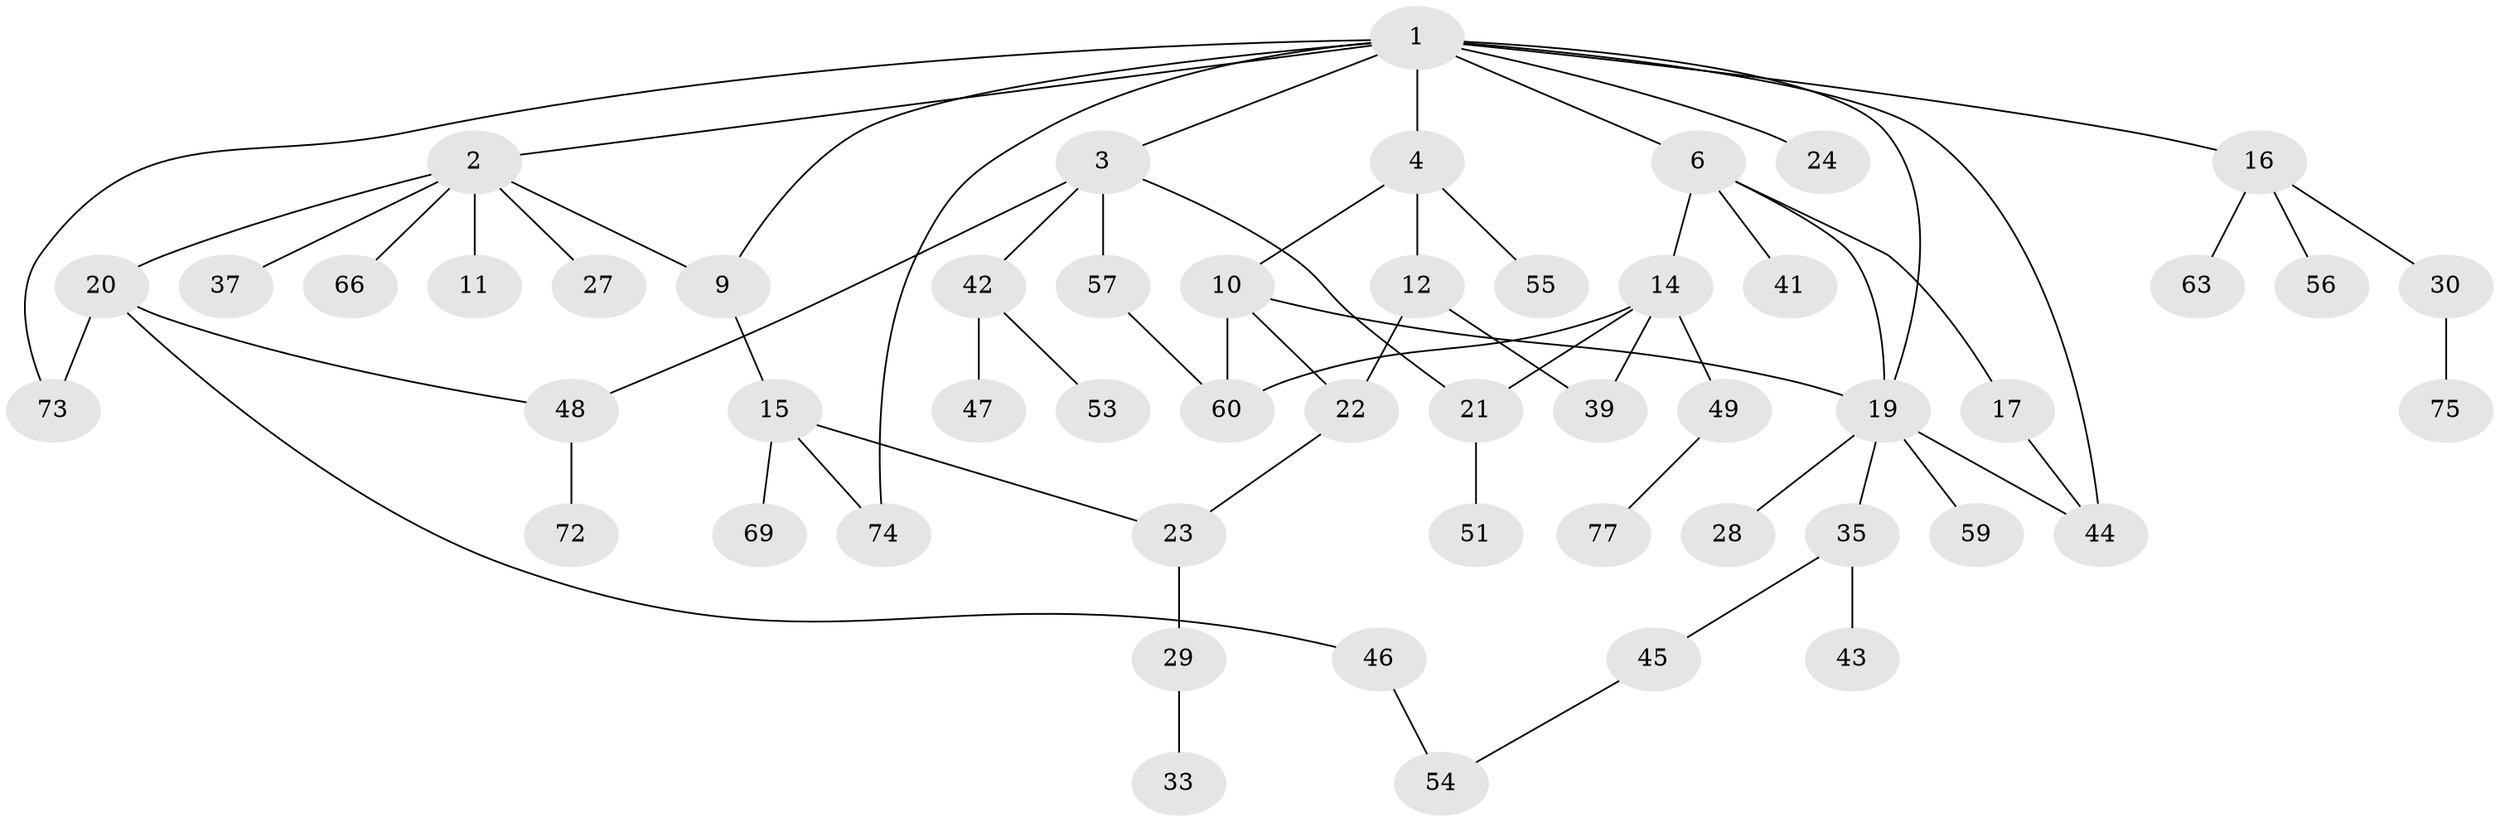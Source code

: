 // original degree distribution, {8: 0.01282051282051282, 7: 0.01282051282051282, 3: 0.1794871794871795, 2: 0.3076923076923077, 5: 0.0641025641025641, 4: 0.08974358974358974, 1: 0.3333333333333333}
// Generated by graph-tools (version 1.1) at 2025/41/03/06/25 10:41:27]
// undirected, 52 vertices, 66 edges
graph export_dot {
graph [start="1"]
  node [color=gray90,style=filled];
  1 [super="+5"];
  2 [super="+7"];
  3 [super="+13"];
  4 [super="+8"];
  6;
  9;
  10 [super="+38"];
  11 [super="+25"];
  12 [super="+70"];
  14 [super="+34"];
  15 [super="+18"];
  16 [super="+40"];
  17 [super="+78"];
  19 [super="+31"];
  20 [super="+26"];
  21 [super="+61"];
  22 [super="+32"];
  23;
  24 [super="+65"];
  27;
  28;
  29 [super="+36"];
  30 [super="+62"];
  33;
  35 [super="+52"];
  37;
  39;
  41 [super="+71"];
  42;
  43 [super="+64"];
  44;
  45;
  46;
  47 [super="+58"];
  48 [super="+50"];
  49;
  51;
  53;
  54 [super="+68"];
  55;
  56;
  57;
  59;
  60 [super="+67"];
  63;
  66;
  69;
  72 [super="+76"];
  73;
  74;
  75;
  77;
  1 -- 2;
  1 -- 3;
  1 -- 4;
  1 -- 6;
  1 -- 16;
  1 -- 24;
  1 -- 44;
  1 -- 19;
  1 -- 73;
  1 -- 74;
  1 -- 9;
  2 -- 9;
  2 -- 11;
  2 -- 27;
  2 -- 37;
  2 -- 66;
  2 -- 20;
  3 -- 42;
  3 -- 48;
  3 -- 57;
  3 -- 21;
  4 -- 10;
  4 -- 12;
  4 -- 55;
  6 -- 14;
  6 -- 17;
  6 -- 19;
  6 -- 41;
  9 -- 15;
  10 -- 22;
  10 -- 19;
  10 -- 60;
  12 -- 39;
  12 -- 22;
  14 -- 21;
  14 -- 39;
  14 -- 49;
  14 -- 60;
  15 -- 23;
  15 -- 74;
  15 -- 69;
  16 -- 30;
  16 -- 56;
  16 -- 63;
  17 -- 44;
  19 -- 28;
  19 -- 44;
  19 -- 35;
  19 -- 59;
  20 -- 46;
  20 -- 73;
  20 -- 48;
  21 -- 51;
  22 -- 23;
  23 -- 29;
  29 -- 33;
  30 -- 75;
  35 -- 43;
  35 -- 45;
  42 -- 47;
  42 -- 53;
  45 -- 54;
  46 -- 54;
  48 -- 72;
  49 -- 77;
  57 -- 60;
}
